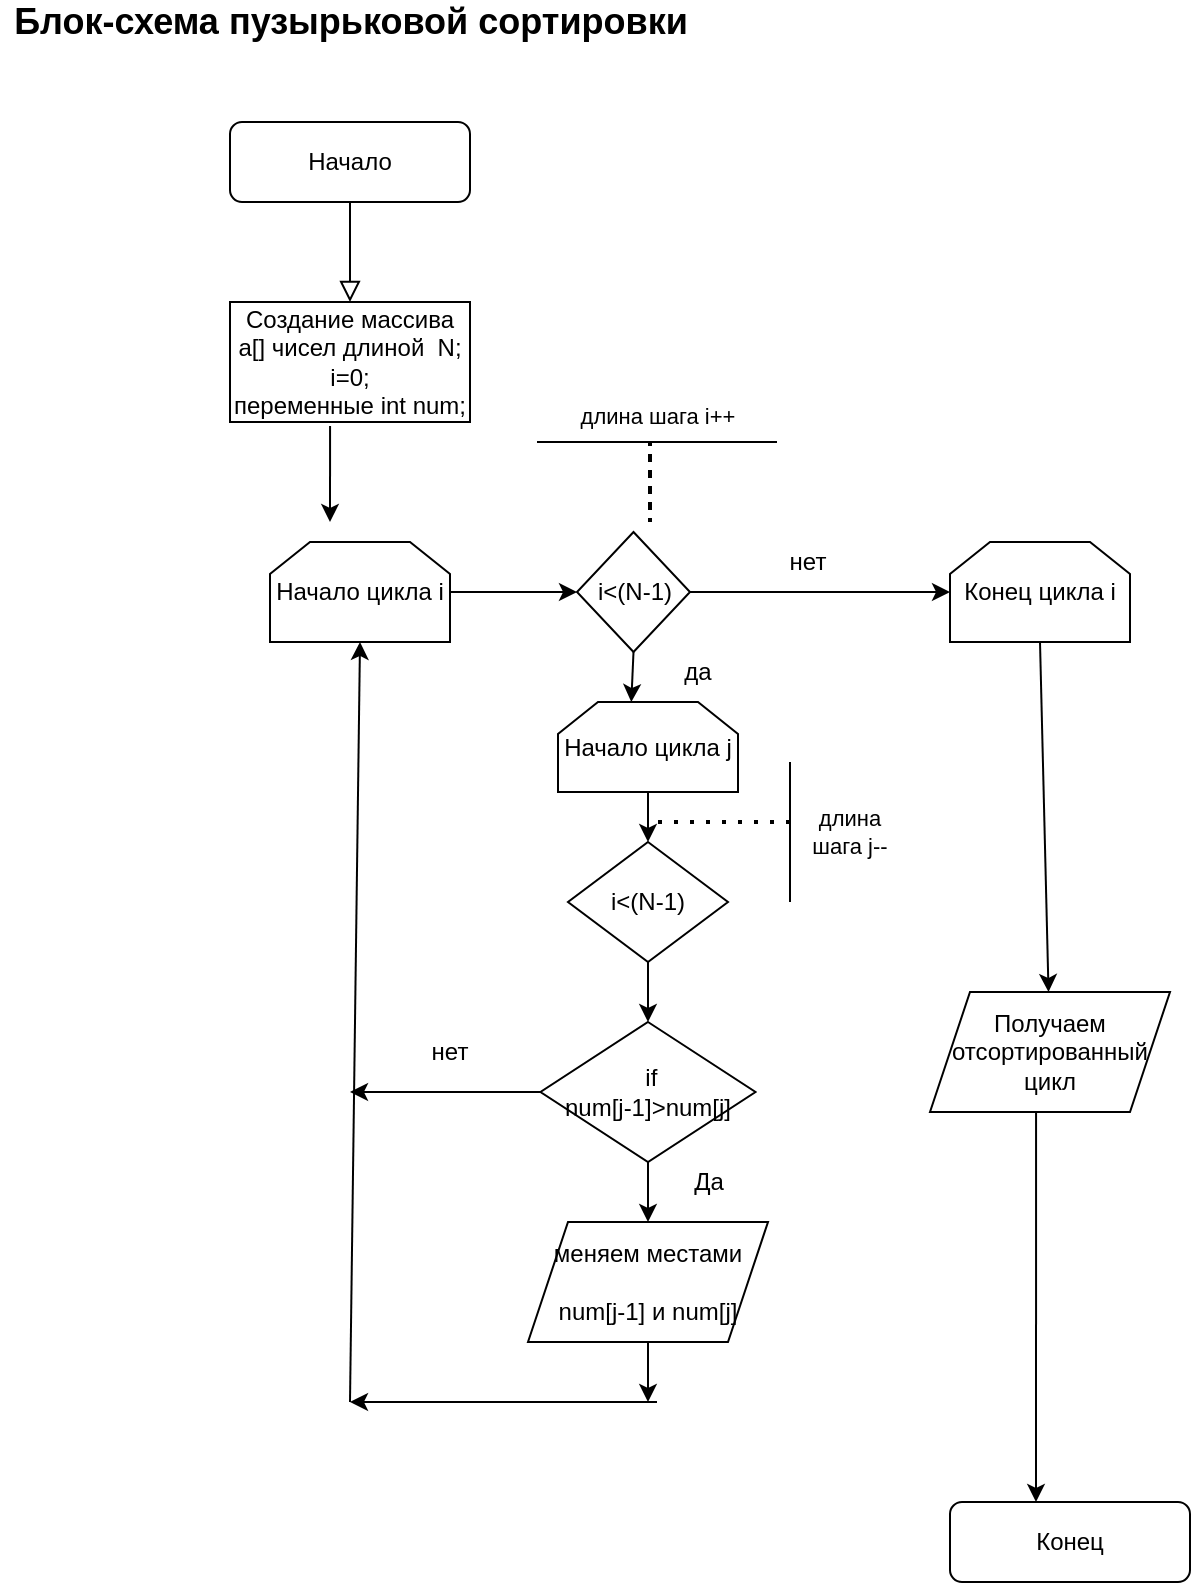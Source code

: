 <mxfile version="17.2.4" type="device"><diagram id="C5RBs43oDa-KdzZeNtuy" name="Page-1"><mxGraphModel dx="868" dy="553" grid="1" gridSize="10" guides="1" tooltips="1" connect="1" arrows="1" fold="1" page="1" pageScale="1" pageWidth="827" pageHeight="1169" math="0" shadow="0"><root><mxCell id="WIyWlLk6GJQsqaUBKTNV-0"/><mxCell id="WIyWlLk6GJQsqaUBKTNV-1" parent="WIyWlLk6GJQsqaUBKTNV-0"/><mxCell id="WIyWlLk6GJQsqaUBKTNV-2" value="" style="rounded=0;html=1;jettySize=auto;orthogonalLoop=1;fontSize=11;endArrow=block;endFill=0;endSize=8;strokeWidth=1;shadow=0;labelBackgroundColor=none;edgeStyle=orthogonalEdgeStyle;" parent="WIyWlLk6GJQsqaUBKTNV-1" source="WIyWlLk6GJQsqaUBKTNV-3" edge="1"><mxGeometry relative="1" as="geometry"><mxPoint x="220" y="170" as="targetPoint"/></mxGeometry></mxCell><mxCell id="WIyWlLk6GJQsqaUBKTNV-3" value="Начало" style="rounded=1;whiteSpace=wrap;html=1;fontSize=12;glass=0;strokeWidth=1;shadow=0;" parent="WIyWlLk6GJQsqaUBKTNV-1" vertex="1"><mxGeometry x="160" y="80" width="120" height="40" as="geometry"/></mxCell><mxCell id="WIyWlLk6GJQsqaUBKTNV-11" value="Конец" style="rounded=1;whiteSpace=wrap;html=1;fontSize=12;glass=0;strokeWidth=1;shadow=0;" parent="WIyWlLk6GJQsqaUBKTNV-1" vertex="1"><mxGeometry x="520" y="770" width="120" height="40" as="geometry"/></mxCell><mxCell id="JKtxElM9mo1VLAyni7WJ-0" value="Создание массива a[] чисел длиной&amp;nbsp; N;&lt;br&gt;i=0;&lt;br&gt;переменные int num;" style="rounded=0;whiteSpace=wrap;html=1;" vertex="1" parent="WIyWlLk6GJQsqaUBKTNV-1"><mxGeometry x="160" y="170" width="120" height="60" as="geometry"/></mxCell><mxCell id="JKtxElM9mo1VLAyni7WJ-2" value="" style="endArrow=classic;html=1;rounded=0;exitX=0.417;exitY=1.033;exitDx=0;exitDy=0;exitPerimeter=0;" edge="1" parent="WIyWlLk6GJQsqaUBKTNV-1" source="JKtxElM9mo1VLAyni7WJ-0"><mxGeometry width="50" height="50" relative="1" as="geometry"><mxPoint x="390" y="290" as="sourcePoint"/><mxPoint x="210" y="280" as="targetPoint"/></mxGeometry></mxCell><mxCell id="JKtxElM9mo1VLAyni7WJ-3" value="Начало цикла i" style="shape=loopLimit;whiteSpace=wrap;html=1;" vertex="1" parent="WIyWlLk6GJQsqaUBKTNV-1"><mxGeometry x="180" y="290" width="90" height="50" as="geometry"/></mxCell><mxCell id="JKtxElM9mo1VLAyni7WJ-4" value="" style="endArrow=classic;html=1;rounded=0;exitX=1;exitY=0.5;exitDx=0;exitDy=0;entryX=0;entryY=0.5;entryDx=0;entryDy=0;" edge="1" parent="WIyWlLk6GJQsqaUBKTNV-1" source="JKtxElM9mo1VLAyni7WJ-3" target="JKtxElM9mo1VLAyni7WJ-7"><mxGeometry width="50" height="50" relative="1" as="geometry"><mxPoint x="390" y="290" as="sourcePoint"/><mxPoint x="330" y="310" as="targetPoint"/><Array as="points"><mxPoint x="310" y="315"/></Array></mxGeometry></mxCell><mxCell id="JKtxElM9mo1VLAyni7WJ-6" value="Начало цикла j" style="shape=loopLimit;whiteSpace=wrap;html=1;" vertex="1" parent="WIyWlLk6GJQsqaUBKTNV-1"><mxGeometry x="324" y="370" width="90" height="45" as="geometry"/></mxCell><mxCell id="JKtxElM9mo1VLAyni7WJ-7" value="i&amp;lt;(N-1)" style="rhombus;whiteSpace=wrap;html=1;" vertex="1" parent="WIyWlLk6GJQsqaUBKTNV-1"><mxGeometry x="333.5" y="285" width="56.5" height="60" as="geometry"/></mxCell><mxCell id="JKtxElM9mo1VLAyni7WJ-9" value="&lt;b&gt;&lt;font style=&quot;font-size: 18px&quot;&gt;Блок-схема пузырьковой сортировки&lt;/font&gt;&lt;/b&gt;" style="text;html=1;align=center;verticalAlign=middle;resizable=0;points=[];autosize=1;strokeColor=none;fillColor=none;" vertex="1" parent="WIyWlLk6GJQsqaUBKTNV-1"><mxGeometry x="45" y="20" width="350" height="20" as="geometry"/></mxCell><mxCell id="JKtxElM9mo1VLAyni7WJ-10" value="" style="endArrow=classic;html=1;rounded=0;exitX=0.5;exitY=1;exitDx=0;exitDy=0;" edge="1" parent="WIyWlLk6GJQsqaUBKTNV-1" source="JKtxElM9mo1VLAyni7WJ-6"><mxGeometry width="50" height="50" relative="1" as="geometry"><mxPoint x="423.5" y="330" as="sourcePoint"/><mxPoint x="369" y="440" as="targetPoint"/></mxGeometry></mxCell><mxCell id="JKtxElM9mo1VLAyni7WJ-11" value="i&amp;lt;(N-1)" style="rhombus;whiteSpace=wrap;html=1;" vertex="1" parent="WIyWlLk6GJQsqaUBKTNV-1"><mxGeometry x="329" y="440" width="80" height="60" as="geometry"/></mxCell><mxCell id="JKtxElM9mo1VLAyni7WJ-14" value="" style="endArrow=none;dashed=1;html=1;dashPattern=1 3;strokeWidth=2;rounded=0;fontSize=18;" edge="1" parent="WIyWlLk6GJQsqaUBKTNV-1"><mxGeometry width="50" height="50" relative="1" as="geometry"><mxPoint x="370" y="240" as="sourcePoint"/><mxPoint x="370" y="240" as="targetPoint"/><Array as="points"><mxPoint x="370" y="280"/></Array></mxGeometry></mxCell><mxCell id="JKtxElM9mo1VLAyni7WJ-15" value="" style="endArrow=none;html=1;rounded=0;fontSize=18;" edge="1" parent="WIyWlLk6GJQsqaUBKTNV-1"><mxGeometry width="50" height="50" relative="1" as="geometry"><mxPoint x="313.5" y="240" as="sourcePoint"/><mxPoint x="313.5" y="240" as="targetPoint"/><Array as="points"><mxPoint x="433.5" y="240"/></Array></mxGeometry></mxCell><mxCell id="JKtxElM9mo1VLAyni7WJ-17" value="&lt;font style=&quot;font-size: 11px&quot;&gt;&lt;font style=&quot;font-size: 11px&quot;&gt;длина &lt;/font&gt;&lt;font style=&quot;font-size: 11px&quot;&gt;шага &lt;/font&gt;&lt;font style=&quot;font-size: 11px&quot;&gt;i++&lt;/font&gt;&lt;/font&gt;" style="text;html=1;strokeColor=none;fillColor=none;align=center;verticalAlign=middle;whiteSpace=wrap;rounded=0;fontSize=18;" vertex="1" parent="WIyWlLk6GJQsqaUBKTNV-1"><mxGeometry x="323.5" y="210" width="100" height="30" as="geometry"/></mxCell><mxCell id="JKtxElM9mo1VLAyni7WJ-19" value="" style="endArrow=classic;html=1;rounded=0;fontSize=11;" edge="1" parent="WIyWlLk6GJQsqaUBKTNV-1" source="JKtxElM9mo1VLAyni7WJ-11" target="JKtxElM9mo1VLAyni7WJ-24"><mxGeometry width="50" height="50" relative="1" as="geometry"><mxPoint x="390" y="390" as="sourcePoint"/><mxPoint x="520" y="520" as="targetPoint"/></mxGeometry></mxCell><mxCell id="JKtxElM9mo1VLAyni7WJ-20" value="" style="endArrow=none;dashed=1;html=1;dashPattern=1 3;strokeWidth=2;rounded=0;fontSize=18;" edge="1" parent="WIyWlLk6GJQsqaUBKTNV-1"><mxGeometry width="50" height="50" relative="1" as="geometry"><mxPoint x="440" y="430" as="sourcePoint"/><mxPoint x="370" y="430" as="targetPoint"/><Array as="points"><mxPoint x="440" y="430"/><mxPoint x="370" y="430"/></Array></mxGeometry></mxCell><mxCell id="JKtxElM9mo1VLAyni7WJ-21" value="" style="endArrow=none;html=1;rounded=0;fontSize=11;" edge="1" parent="WIyWlLk6GJQsqaUBKTNV-1"><mxGeometry width="50" height="50" relative="1" as="geometry"><mxPoint x="440" y="470" as="sourcePoint"/><mxPoint x="440" y="400" as="targetPoint"/></mxGeometry></mxCell><mxCell id="JKtxElM9mo1VLAyni7WJ-40" style="edgeStyle=orthogonalEdgeStyle;rounded=0;orthogonalLoop=1;jettySize=auto;html=1;fontSize=12;" edge="1" parent="WIyWlLk6GJQsqaUBKTNV-1"><mxGeometry relative="1" as="geometry"><mxPoint x="440" y="430" as="targetPoint"/><mxPoint x="440" y="430" as="sourcePoint"/></mxGeometry></mxCell><mxCell id="JKtxElM9mo1VLAyni7WJ-23" value="длина шага j--" style="text;html=1;strokeColor=none;fillColor=none;align=center;verticalAlign=middle;whiteSpace=wrap;rounded=0;fontSize=11;" vertex="1" parent="WIyWlLk6GJQsqaUBKTNV-1"><mxGeometry x="440" y="420" width="60" height="30" as="geometry"/></mxCell><mxCell id="JKtxElM9mo1VLAyni7WJ-24" value="&lt;font style=&quot;font-size: 12px&quot;&gt;&amp;nbsp;if &lt;br&gt;num[j-1]&amp;gt;num[j]&lt;/font&gt;" style="rhombus;whiteSpace=wrap;html=1;" vertex="1" parent="WIyWlLk6GJQsqaUBKTNV-1"><mxGeometry x="315.25" y="530" width="107.5" height="70" as="geometry"/></mxCell><mxCell id="JKtxElM9mo1VLAyni7WJ-25" value="" style="endArrow=classic;html=1;rounded=0;fontSize=12;exitX=0.5;exitY=1;exitDx=0;exitDy=0;entryX=0.5;entryY=0;entryDx=0;entryDy=0;" edge="1" parent="WIyWlLk6GJQsqaUBKTNV-1" source="JKtxElM9mo1VLAyni7WJ-24"><mxGeometry width="50" height="50" relative="1" as="geometry"><mxPoint x="390" y="570" as="sourcePoint"/><mxPoint x="369" y="630" as="targetPoint"/></mxGeometry></mxCell><mxCell id="JKtxElM9mo1VLAyni7WJ-26" value="Да" style="text;html=1;align=center;verticalAlign=middle;resizable=0;points=[];autosize=1;strokeColor=none;fillColor=none;fontSize=12;" vertex="1" parent="WIyWlLk6GJQsqaUBKTNV-1"><mxGeometry x="384" y="600" width="30" height="20" as="geometry"/></mxCell><mxCell id="JKtxElM9mo1VLAyni7WJ-27" value="" style="endArrow=classic;html=1;rounded=0;fontSize=12;exitX=0.5;exitY=1;exitDx=0;exitDy=0;" edge="1" parent="WIyWlLk6GJQsqaUBKTNV-1"><mxGeometry width="50" height="50" relative="1" as="geometry"><mxPoint x="369" y="680" as="sourcePoint"/><mxPoint x="369" y="720" as="targetPoint"/></mxGeometry></mxCell><mxCell id="JKtxElM9mo1VLAyni7WJ-28" value="" style="endArrow=classic;html=1;rounded=0;fontSize=12;" edge="1" parent="WIyWlLk6GJQsqaUBKTNV-1"><mxGeometry width="50" height="50" relative="1" as="geometry"><mxPoint x="373.5" y="720" as="sourcePoint"/><mxPoint x="220" y="720" as="targetPoint"/></mxGeometry></mxCell><mxCell id="JKtxElM9mo1VLAyni7WJ-29" value="" style="endArrow=classic;html=1;rounded=0;fontSize=12;entryX=0.5;entryY=1;entryDx=0;entryDy=0;" edge="1" parent="WIyWlLk6GJQsqaUBKTNV-1" target="JKtxElM9mo1VLAyni7WJ-3"><mxGeometry width="50" height="50" relative="1" as="geometry"><mxPoint x="220" y="720" as="sourcePoint"/><mxPoint x="440" y="700" as="targetPoint"/></mxGeometry></mxCell><mxCell id="JKtxElM9mo1VLAyni7WJ-35" value="" style="endArrow=classic;html=1;rounded=0;fontSize=12;exitX=0.5;exitY=1;exitDx=0;exitDy=0;" edge="1" parent="WIyWlLk6GJQsqaUBKTNV-1" source="JKtxElM9mo1VLAyni7WJ-7"><mxGeometry width="50" height="50" relative="1" as="geometry"><mxPoint x="390" y="450" as="sourcePoint"/><mxPoint x="360.656" y="370" as="targetPoint"/></mxGeometry></mxCell><mxCell id="JKtxElM9mo1VLAyni7WJ-37" value="да" style="text;html=1;strokeColor=none;fillColor=none;align=center;verticalAlign=middle;whiteSpace=wrap;rounded=0;fontSize=12;" vertex="1" parent="WIyWlLk6GJQsqaUBKTNV-1"><mxGeometry x="363.5" y="340" width="60" height="30" as="geometry"/></mxCell><mxCell id="JKtxElM9mo1VLAyni7WJ-43" value="" style="endArrow=classic;html=1;rounded=0;fontSize=12;exitX=0;exitY=0.5;exitDx=0;exitDy=0;" edge="1" parent="WIyWlLk6GJQsqaUBKTNV-1" source="JKtxElM9mo1VLAyni7WJ-24"><mxGeometry width="50" height="50" relative="1" as="geometry"><mxPoint x="390" y="550" as="sourcePoint"/><mxPoint x="220" y="565" as="targetPoint"/></mxGeometry></mxCell><mxCell id="JKtxElM9mo1VLAyni7WJ-44" value="нет" style="text;html=1;strokeColor=none;fillColor=none;align=center;verticalAlign=middle;whiteSpace=wrap;rounded=0;fontSize=12;" vertex="1" parent="WIyWlLk6GJQsqaUBKTNV-1"><mxGeometry x="240" y="530" width="60" height="30" as="geometry"/></mxCell><mxCell id="JKtxElM9mo1VLAyni7WJ-46" value="Конец цикла i" style="shape=loopLimit;whiteSpace=wrap;html=1;" vertex="1" parent="WIyWlLk6GJQsqaUBKTNV-1"><mxGeometry x="520" y="290" width="90" height="50" as="geometry"/></mxCell><mxCell id="JKtxElM9mo1VLAyni7WJ-47" value="" style="endArrow=classic;html=1;rounded=0;fontSize=12;exitX=1;exitY=0.5;exitDx=0;exitDy=0;entryX=0;entryY=0.5;entryDx=0;entryDy=0;" edge="1" parent="WIyWlLk6GJQsqaUBKTNV-1" source="JKtxElM9mo1VLAyni7WJ-7" target="JKtxElM9mo1VLAyni7WJ-46"><mxGeometry width="50" height="50" relative="1" as="geometry"><mxPoint x="390" y="550" as="sourcePoint"/><mxPoint x="440" y="500" as="targetPoint"/></mxGeometry></mxCell><mxCell id="JKtxElM9mo1VLAyni7WJ-48" value="нет" style="text;html=1;strokeColor=none;fillColor=none;align=center;verticalAlign=middle;whiteSpace=wrap;rounded=0;fontSize=12;" vertex="1" parent="WIyWlLk6GJQsqaUBKTNV-1"><mxGeometry x="419" y="285" width="60" height="30" as="geometry"/></mxCell><mxCell id="JKtxElM9mo1VLAyni7WJ-49" value="&lt;span&gt;меняем местами&lt;/span&gt;&lt;br&gt;&lt;span&gt;&amp;nbsp;&lt;/span&gt;&lt;br&gt;&lt;span&gt;num[j-1] и num[j]&lt;/span&gt;" style="shape=parallelogram;perimeter=parallelogramPerimeter;whiteSpace=wrap;html=1;fixedSize=1;fontSize=12;" vertex="1" parent="WIyWlLk6GJQsqaUBKTNV-1"><mxGeometry x="309" y="630" width="120" height="60" as="geometry"/></mxCell><mxCell id="JKtxElM9mo1VLAyni7WJ-50" value="Получаем отсортированный цикл" style="shape=parallelogram;perimeter=parallelogramPerimeter;whiteSpace=wrap;html=1;fixedSize=1;fontSize=12;" vertex="1" parent="WIyWlLk6GJQsqaUBKTNV-1"><mxGeometry x="510" y="515" width="120" height="60" as="geometry"/></mxCell><mxCell id="JKtxElM9mo1VLAyni7WJ-51" value="" style="endArrow=classic;html=1;rounded=0;fontSize=12;exitX=0.5;exitY=1;exitDx=0;exitDy=0;" edge="1" parent="WIyWlLk6GJQsqaUBKTNV-1" source="JKtxElM9mo1VLAyni7WJ-46" target="JKtxElM9mo1VLAyni7WJ-50"><mxGeometry width="50" height="50" relative="1" as="geometry"><mxPoint x="390" y="540" as="sourcePoint"/><mxPoint x="440" y="520" as="targetPoint"/></mxGeometry></mxCell><mxCell id="JKtxElM9mo1VLAyni7WJ-52" value="" style="endArrow=classic;html=1;rounded=0;fontSize=12;exitX=0.442;exitY=1;exitDx=0;exitDy=0;exitPerimeter=0;" edge="1" parent="WIyWlLk6GJQsqaUBKTNV-1" source="JKtxElM9mo1VLAyni7WJ-50"><mxGeometry width="50" height="50" relative="1" as="geometry"><mxPoint x="390" y="540" as="sourcePoint"/><mxPoint x="563" y="770" as="targetPoint"/></mxGeometry></mxCell></root></mxGraphModel></diagram></mxfile>